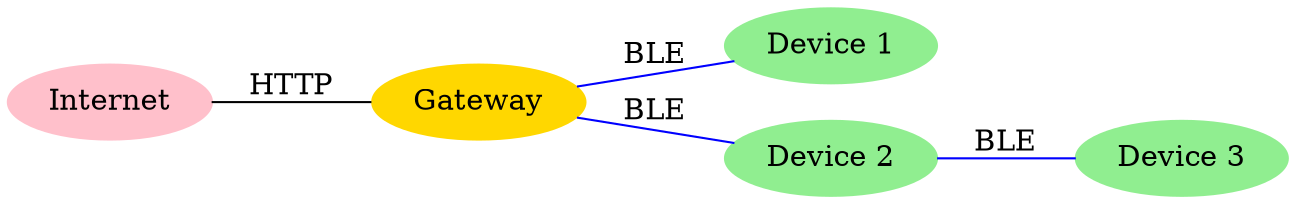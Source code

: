 graph {
	rankdir=LR;
	node [ style=filled, color=lightgreen ];

	Internet [ color=pink ];
        Gateway [ color=gold ];
	Internet -- Gateway [label=HTTP];
	Gateway -- "Device 1" [label=BLE, color=blue];
	Gateway -- "Device 2" [label=BLE, color=blue];
	"Device 2" -- "Device 3" [label=BLE, color=blue];
}
